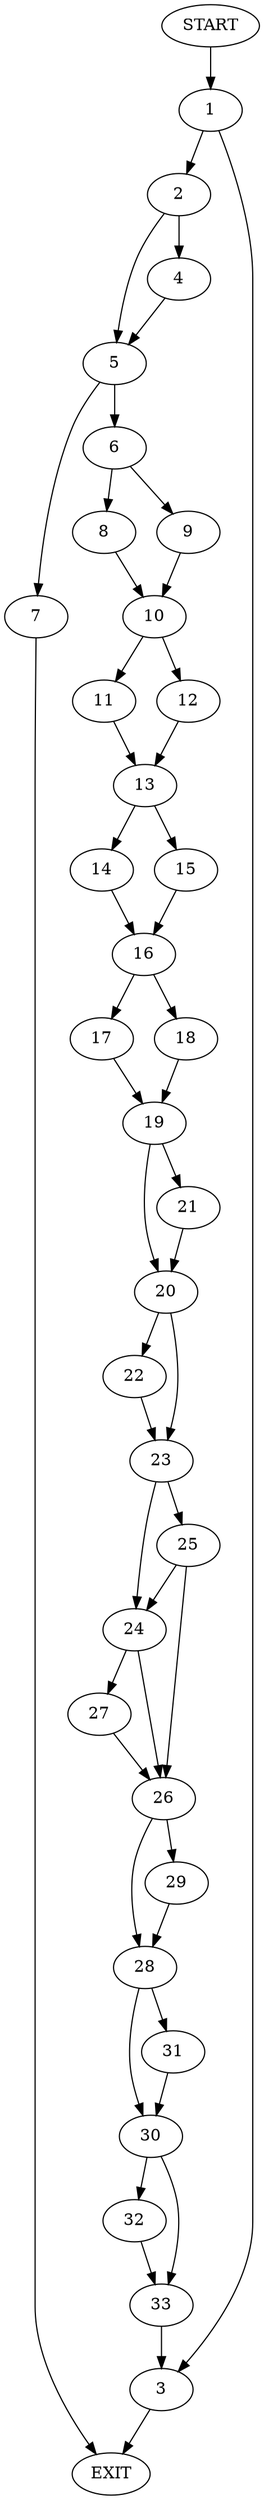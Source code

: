 digraph {
0 [label="START"]
34 [label="EXIT"]
0 -> 1
1 -> 2
1 -> 3
2 -> 4
2 -> 5
3 -> 34
4 -> 5
5 -> 6
5 -> 7
7 -> 34
6 -> 8
6 -> 9
8 -> 10
9 -> 10
10 -> 11
10 -> 12
11 -> 13
12 -> 13
13 -> 14
13 -> 15
14 -> 16
15 -> 16
16 -> 17
16 -> 18
17 -> 19
18 -> 19
19 -> 20
19 -> 21
21 -> 20
20 -> 22
20 -> 23
23 -> 24
23 -> 25
22 -> 23
24 -> 26
24 -> 27
25 -> 24
25 -> 26
26 -> 28
26 -> 29
27 -> 26
28 -> 30
28 -> 31
29 -> 28
30 -> 32
30 -> 33
31 -> 30
32 -> 33
33 -> 3
}
